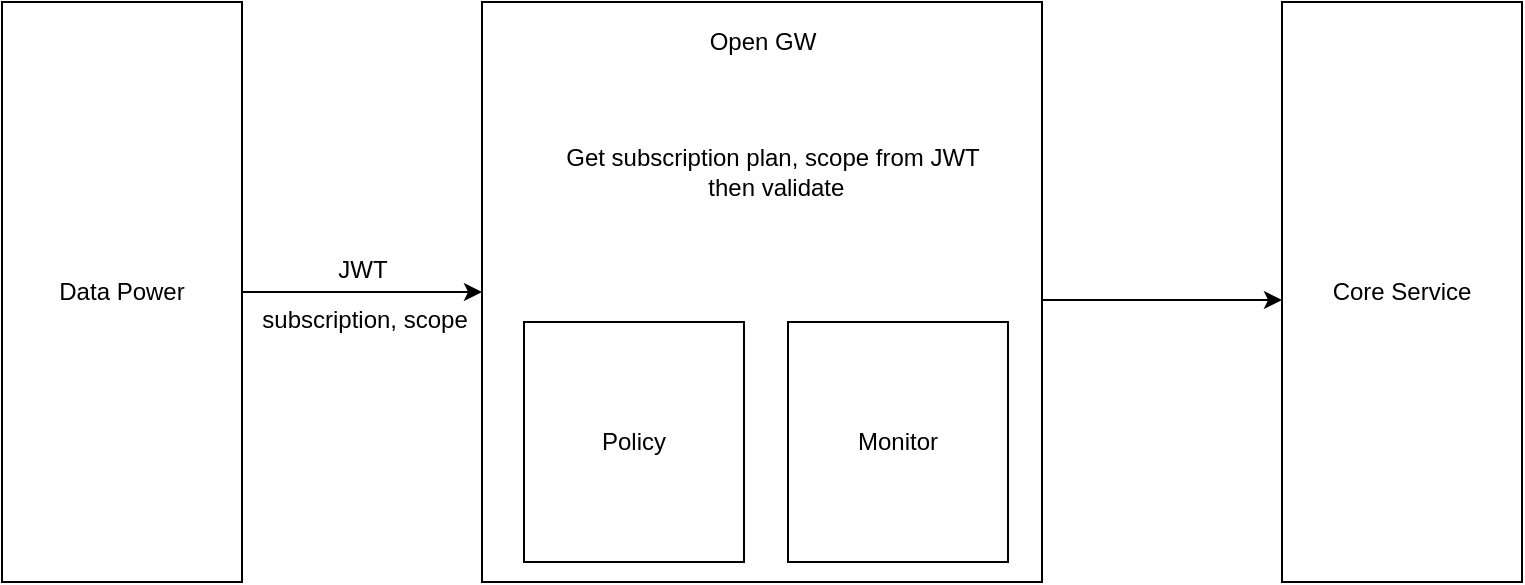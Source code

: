 <mxfile version="18.0.2" type="github">
  <diagram id="dRCv-tL5O4tPJWmc85w4" name="Page-1">
    <mxGraphModel dx="1422" dy="739" grid="1" gridSize="10" guides="1" tooltips="1" connect="1" arrows="1" fold="1" page="1" pageScale="1" pageWidth="850" pageHeight="1100" math="0" shadow="0">
      <root>
        <mxCell id="0" />
        <mxCell id="1" parent="0" />
        <mxCell id="l1OSS5GLCb2rhAAgvlBp-1" value="Data Power" style="rounded=0;whiteSpace=wrap;html=1;" vertex="1" parent="1">
          <mxGeometry x="40" y="160" width="120" height="290" as="geometry" />
        </mxCell>
        <mxCell id="l1OSS5GLCb2rhAAgvlBp-2" value="" style="rounded=0;whiteSpace=wrap;html=1;" vertex="1" parent="1">
          <mxGeometry x="280" y="160" width="280" height="290" as="geometry" />
        </mxCell>
        <mxCell id="l1OSS5GLCb2rhAAgvlBp-3" value="" style="endArrow=classic;html=1;rounded=0;exitX=1;exitY=0.5;exitDx=0;exitDy=0;entryX=0;entryY=0.5;entryDx=0;entryDy=0;" edge="1" parent="1" source="l1OSS5GLCb2rhAAgvlBp-1" target="l1OSS5GLCb2rhAAgvlBp-2">
          <mxGeometry width="50" height="50" relative="1" as="geometry">
            <mxPoint x="400" y="300" as="sourcePoint" />
            <mxPoint x="450" y="250" as="targetPoint" />
          </mxGeometry>
        </mxCell>
        <mxCell id="l1OSS5GLCb2rhAAgvlBp-4" value="JWT" style="text;html=1;align=center;verticalAlign=middle;resizable=0;points=[];autosize=1;strokeColor=none;fillColor=none;" vertex="1" parent="1">
          <mxGeometry x="200" y="284" width="40" height="20" as="geometry" />
        </mxCell>
        <mxCell id="l1OSS5GLCb2rhAAgvlBp-5" value="subscription, scope" style="text;html=1;align=center;verticalAlign=middle;resizable=0;points=[];autosize=1;strokeColor=none;fillColor=none;" vertex="1" parent="1">
          <mxGeometry x="161" y="309" width="120" height="20" as="geometry" />
        </mxCell>
        <mxCell id="l1OSS5GLCb2rhAAgvlBp-6" value="Policy" style="rounded=0;whiteSpace=wrap;html=1;" vertex="1" parent="1">
          <mxGeometry x="301" y="320" width="110" height="120" as="geometry" />
        </mxCell>
        <mxCell id="l1OSS5GLCb2rhAAgvlBp-7" value="Monitor" style="rounded=0;whiteSpace=wrap;html=1;" vertex="1" parent="1">
          <mxGeometry x="433" y="320" width="110" height="120" as="geometry" />
        </mxCell>
        <mxCell id="l1OSS5GLCb2rhAAgvlBp-8" value="Open GW" style="text;html=1;align=center;verticalAlign=middle;resizable=0;points=[];autosize=1;strokeColor=none;fillColor=none;" vertex="1" parent="1">
          <mxGeometry x="385" y="170" width="70" height="20" as="geometry" />
        </mxCell>
        <mxCell id="l1OSS5GLCb2rhAAgvlBp-9" value="Core Service" style="rounded=0;whiteSpace=wrap;html=1;" vertex="1" parent="1">
          <mxGeometry x="680" y="160" width="120" height="290" as="geometry" />
        </mxCell>
        <mxCell id="l1OSS5GLCb2rhAAgvlBp-11" value="" style="endArrow=classic;html=1;rounded=0;exitX=1;exitY=0.5;exitDx=0;exitDy=0;entryX=0;entryY=0.5;entryDx=0;entryDy=0;" edge="1" parent="1">
          <mxGeometry width="50" height="50" relative="1" as="geometry">
            <mxPoint x="560" y="309" as="sourcePoint" />
            <mxPoint x="680" y="309" as="targetPoint" />
          </mxGeometry>
        </mxCell>
        <mxCell id="l1OSS5GLCb2rhAAgvlBp-12" value="&lt;span style=&quot;&quot;&gt;Get subscription plan, scope from JWT&lt;br&gt;&amp;nbsp;then validate&lt;/span&gt;" style="text;html=1;align=center;verticalAlign=middle;resizable=0;points=[];autosize=1;strokeColor=none;fillColor=none;" vertex="1" parent="1">
          <mxGeometry x="315" y="230" width="220" height="30" as="geometry" />
        </mxCell>
      </root>
    </mxGraphModel>
  </diagram>
</mxfile>
